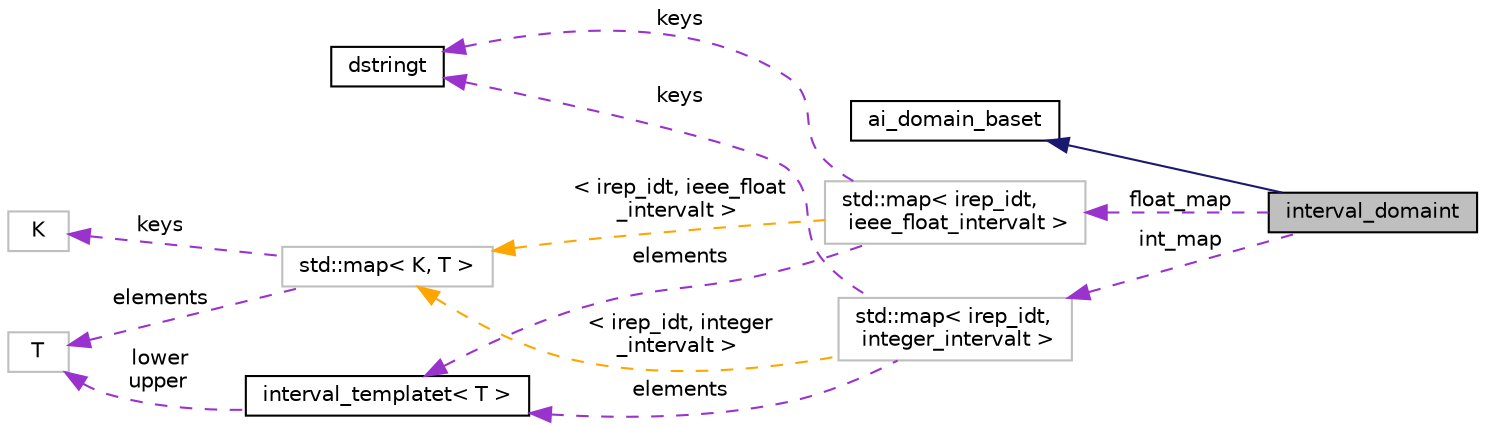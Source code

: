 digraph "interval_domaint"
{
 // LATEX_PDF_SIZE
  bgcolor="transparent";
  edge [fontname="Helvetica",fontsize="10",labelfontname="Helvetica",labelfontsize="10"];
  node [fontname="Helvetica",fontsize="10",shape=record];
  rankdir="LR";
  Node1 [label="interval_domaint",height=0.2,width=0.4,color="black", fillcolor="grey75", style="filled", fontcolor="black",tooltip=" "];
  Node2 -> Node1 [dir="back",color="midnightblue",fontsize="10",style="solid",fontname="Helvetica"];
  Node2 [label="ai_domain_baset",height=0.2,width=0.4,color="black",URL="$classai__domain__baset.html",tooltip="The interface offered by a domain, allows code to manipulate domains without knowing their exact type..."];
  Node3 -> Node1 [dir="back",color="darkorchid3",fontsize="10",style="dashed",label=" float_map" ,fontname="Helvetica"];
  Node3 [label="std::map\< irep_idt,\l ieee_float_intervalt \>",height=0.2,width=0.4,color="grey75",tooltip=" "];
  Node4 -> Node3 [dir="back",color="darkorchid3",fontsize="10",style="dashed",label=" elements" ,fontname="Helvetica"];
  Node4 [label="interval_templatet\< T \>",height=0.2,width=0.4,color="black",URL="$classinterval__templatet.html",tooltip=" "];
  Node5 -> Node4 [dir="back",color="darkorchid3",fontsize="10",style="dashed",label=" lower\nupper" ,fontname="Helvetica"];
  Node5 [label="T",height=0.2,width=0.4,color="grey75",tooltip=" "];
  Node6 -> Node3 [dir="back",color="darkorchid3",fontsize="10",style="dashed",label=" keys" ,fontname="Helvetica"];
  Node6 [label="dstringt",height=0.2,width=0.4,color="black",URL="$classdstringt.html",tooltip="dstringt has one field, an unsigned integer no which is an index into a static table of strings."];
  Node7 -> Node3 [dir="back",color="orange",fontsize="10",style="dashed",label=" \< irep_idt, ieee_float\l_intervalt \>" ,fontname="Helvetica"];
  Node7 [label="std::map\< K, T \>",height=0.2,width=0.4,color="grey75",tooltip="STL class."];
  Node8 -> Node7 [dir="back",color="darkorchid3",fontsize="10",style="dashed",label=" keys" ,fontname="Helvetica"];
  Node8 [label="K",height=0.2,width=0.4,color="grey75",tooltip=" "];
  Node5 -> Node7 [dir="back",color="darkorchid3",fontsize="10",style="dashed",label=" elements" ,fontname="Helvetica"];
  Node9 -> Node1 [dir="back",color="darkorchid3",fontsize="10",style="dashed",label=" int_map" ,fontname="Helvetica"];
  Node9 [label="std::map\< irep_idt,\l integer_intervalt \>",height=0.2,width=0.4,color="grey75",tooltip=" "];
  Node4 -> Node9 [dir="back",color="darkorchid3",fontsize="10",style="dashed",label=" elements" ,fontname="Helvetica"];
  Node6 -> Node9 [dir="back",color="darkorchid3",fontsize="10",style="dashed",label=" keys" ,fontname="Helvetica"];
  Node7 -> Node9 [dir="back",color="orange",fontsize="10",style="dashed",label=" \< irep_idt, integer\l_intervalt \>" ,fontname="Helvetica"];
}
